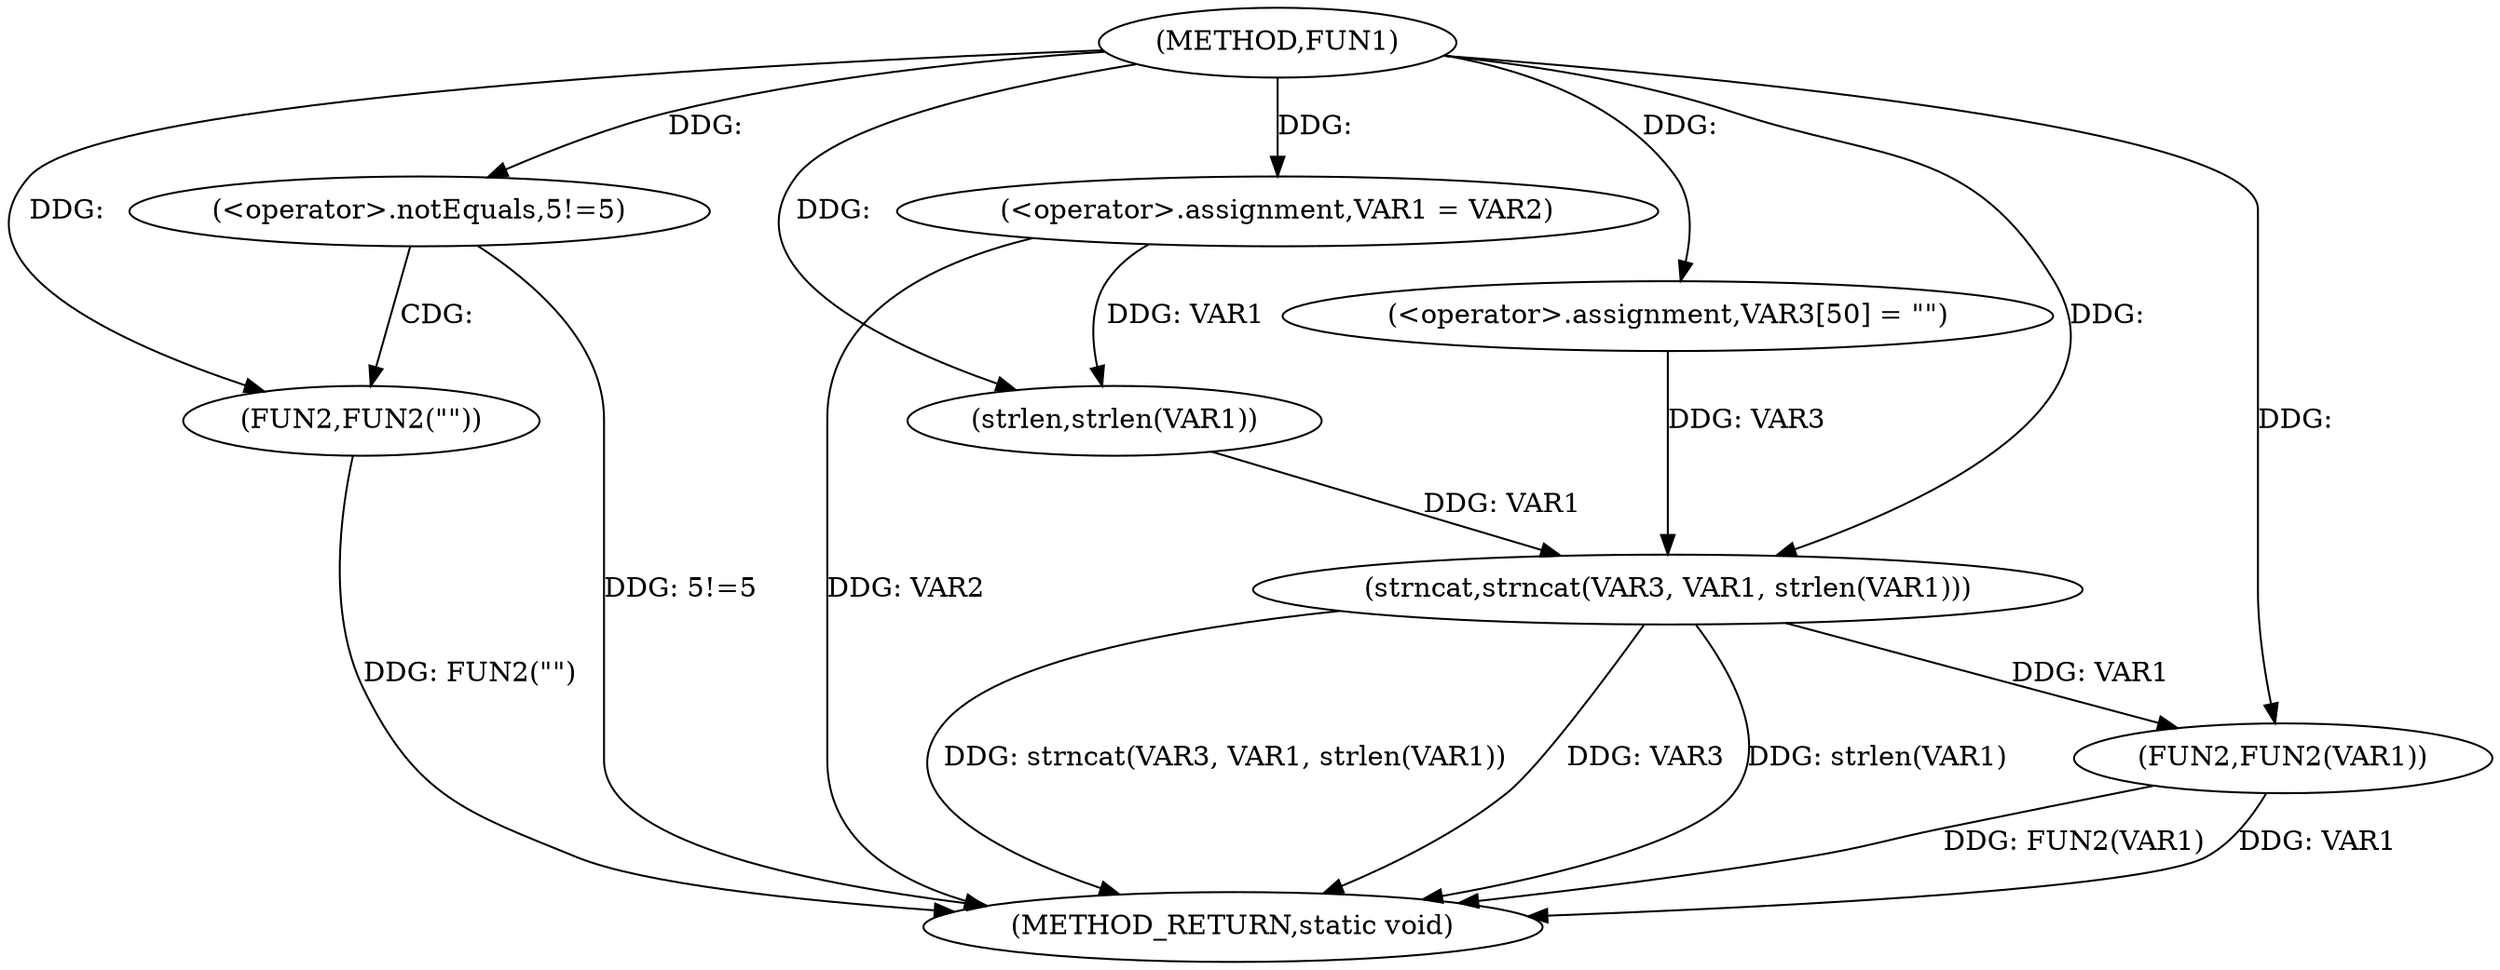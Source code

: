 digraph FUN1 {  
"1000100" [label = "(METHOD,FUN1)" ]
"1000128" [label = "(METHOD_RETURN,static void)" ]
"1000104" [label = "(<operator>.assignment,VAR1 = VAR2)" ]
"1000108" [label = "(<operator>.notEquals,5!=5)" ]
"1000112" [label = "(FUN2,FUN2(\"\"))" ]
"1000118" [label = "(<operator>.assignment,VAR3[50] = \"\")" ]
"1000121" [label = "(strncat,strncat(VAR3, VAR1, strlen(VAR1)))" ]
"1000124" [label = "(strlen,strlen(VAR1))" ]
"1000126" [label = "(FUN2,FUN2(VAR1))" ]
  "1000126" -> "1000128"  [ label = "DDG: FUN2(VAR1)"] 
  "1000108" -> "1000128"  [ label = "DDG: 5!=5"] 
  "1000121" -> "1000128"  [ label = "DDG: strncat(VAR3, VAR1, strlen(VAR1))"] 
  "1000126" -> "1000128"  [ label = "DDG: VAR1"] 
  "1000112" -> "1000128"  [ label = "DDG: FUN2(\"\")"] 
  "1000121" -> "1000128"  [ label = "DDG: VAR3"] 
  "1000104" -> "1000128"  [ label = "DDG: VAR2"] 
  "1000121" -> "1000128"  [ label = "DDG: strlen(VAR1)"] 
  "1000100" -> "1000104"  [ label = "DDG: "] 
  "1000100" -> "1000108"  [ label = "DDG: "] 
  "1000100" -> "1000112"  [ label = "DDG: "] 
  "1000100" -> "1000118"  [ label = "DDG: "] 
  "1000118" -> "1000121"  [ label = "DDG: VAR3"] 
  "1000100" -> "1000121"  [ label = "DDG: "] 
  "1000124" -> "1000121"  [ label = "DDG: VAR1"] 
  "1000104" -> "1000124"  [ label = "DDG: VAR1"] 
  "1000100" -> "1000124"  [ label = "DDG: "] 
  "1000121" -> "1000126"  [ label = "DDG: VAR1"] 
  "1000100" -> "1000126"  [ label = "DDG: "] 
  "1000108" -> "1000112"  [ label = "CDG: "] 
}

